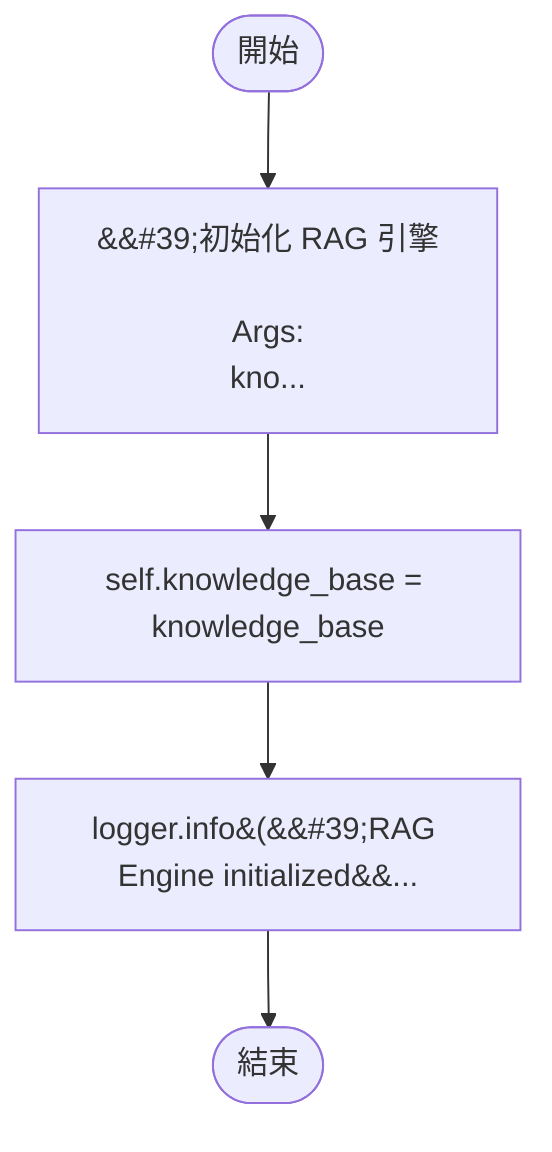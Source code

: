 flowchart TB
    n1([開始])
    n2([結束])
    n3[&amp;&#35;39;初始化 RAG 引擎\n\n        Args:\n            kno...]
    n4[self.knowledge_base = knowledge_base]
    n5[logger.info&#40;&amp;&#35;39;RAG Engine initialized&amp;&...]
    n1 --> n3
    n3 --> n4
    n4 --> n5
    n5 --> n2